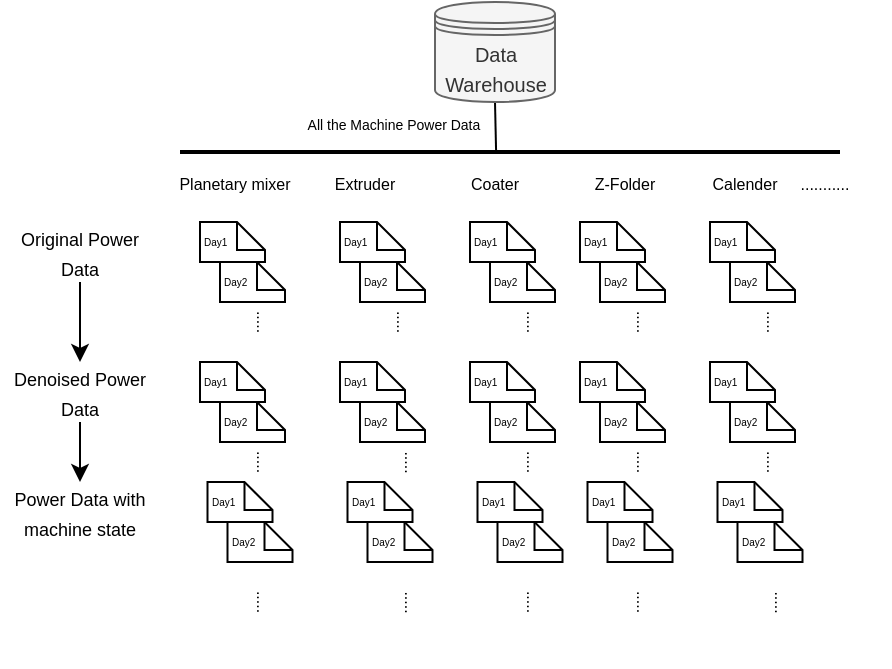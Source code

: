 <mxfile version="12.7.9" type="github">
  <diagram id="1Im3KlK5a-fqZDYA9Dqj" name="Page-1">
    <mxGraphModel dx="615" dy="474" grid="1" gridSize="10" guides="1" tooltips="1" connect="1" arrows="1" fold="1" page="1" pageScale="1" pageWidth="827" pageHeight="1169" math="0" shadow="0">
      <root>
        <mxCell id="0" />
        <mxCell id="1" parent="0" />
        <mxCell id="hU9EMZwozgbWL7tR4kAy-41" style="edgeStyle=orthogonalEdgeStyle;rounded=0;orthogonalLoop=1;jettySize=auto;html=1;exitX=0.5;exitY=1;exitDx=0;exitDy=0;entryX=0.479;entryY=0.558;entryDx=0;entryDy=0;entryPerimeter=0;endArrow=none;endFill=0;" parent="1" source="hU9EMZwozgbWL7tR4kAy-1" target="hU9EMZwozgbWL7tR4kAy-4" edge="1">
          <mxGeometry relative="1" as="geometry" />
        </mxCell>
        <mxCell id="hU9EMZwozgbWL7tR4kAy-1" value="&lt;font style=&quot;font-size: 10px&quot;&gt;Data Warehouse&lt;/font&gt;" style="shape=datastore;whiteSpace=wrap;html=1;fillColor=#f5f5f5;strokeColor=#666666;fontColor=#333333;" parent="1" vertex="1">
          <mxGeometry x="277.5" y="170" width="60" height="50" as="geometry" />
        </mxCell>
        <mxCell id="hU9EMZwozgbWL7tR4kAy-4" value="" style="line;strokeWidth=2;html=1;" parent="1" vertex="1">
          <mxGeometry x="150" y="240" width="330" height="10" as="geometry" />
        </mxCell>
        <mxCell id="hU9EMZwozgbWL7tR4kAy-7" value="&lt;font style=&quot;font-size: 8px&quot;&gt;Planetary mixer&lt;/font&gt;" style="text;html=1;strokeColor=none;fillColor=none;align=center;verticalAlign=middle;whiteSpace=wrap;rounded=0;" parent="1" vertex="1">
          <mxGeometry x="145" y="250" width="65" height="20" as="geometry" />
        </mxCell>
        <mxCell id="hU9EMZwozgbWL7tR4kAy-8" value="&lt;span style=&quot;font-size: 8px&quot;&gt;Extruder&lt;/span&gt;" style="text;html=1;strokeColor=none;fillColor=none;align=center;verticalAlign=middle;whiteSpace=wrap;rounded=0;" parent="1" vertex="1">
          <mxGeometry x="210" y="250" width="65" height="20" as="geometry" />
        </mxCell>
        <mxCell id="hU9EMZwozgbWL7tR4kAy-9" value="&lt;span style=&quot;font-size: 8px&quot;&gt;Coater&lt;/span&gt;" style="text;html=1;strokeColor=none;fillColor=none;align=center;verticalAlign=middle;whiteSpace=wrap;rounded=0;" parent="1" vertex="1">
          <mxGeometry x="275" y="250" width="65" height="20" as="geometry" />
        </mxCell>
        <mxCell id="hU9EMZwozgbWL7tR4kAy-10" value="&lt;span style=&quot;font-size: 8px&quot;&gt;Z-Folder&lt;/span&gt;" style="text;html=1;strokeColor=none;fillColor=none;align=center;verticalAlign=middle;whiteSpace=wrap;rounded=0;" parent="1" vertex="1">
          <mxGeometry x="340" y="250" width="65" height="20" as="geometry" />
        </mxCell>
        <mxCell id="hU9EMZwozgbWL7tR4kAy-11" value="&lt;span style=&quot;font-size: 8px&quot;&gt;Calender&lt;/span&gt;" style="text;html=1;strokeColor=none;fillColor=none;align=center;verticalAlign=middle;whiteSpace=wrap;rounded=0;" parent="1" vertex="1">
          <mxGeometry x="400" y="250" width="65" height="20" as="geometry" />
        </mxCell>
        <mxCell id="hU9EMZwozgbWL7tR4kAy-13" value="&lt;font style=&quot;font-size: 5px&quot;&gt;Day1&lt;/font&gt;" style="shape=note;whiteSpace=wrap;html=1;size=14;verticalAlign=top;align=left;spacingTop=-6;" parent="1" vertex="1">
          <mxGeometry x="160" y="280" width="32.5" height="20" as="geometry" />
        </mxCell>
        <mxCell id="hU9EMZwozgbWL7tR4kAy-14" value="&lt;span style=&quot;font-size: 8px&quot;&gt;...........&lt;/span&gt;" style="text;html=1;strokeColor=none;fillColor=none;align=center;verticalAlign=middle;whiteSpace=wrap;rounded=0;" parent="1" vertex="1">
          <mxGeometry x="440" y="250" width="65" height="20" as="geometry" />
        </mxCell>
        <mxCell id="hU9EMZwozgbWL7tR4kAy-16" value="&lt;font style=&quot;font-size: 5px&quot;&gt;Day2&lt;/font&gt;" style="shape=note;whiteSpace=wrap;html=1;size=14;verticalAlign=top;align=left;spacingTop=-6;" parent="1" vertex="1">
          <mxGeometry x="170" y="300" width="32.5" height="20" as="geometry" />
        </mxCell>
        <mxCell id="hU9EMZwozgbWL7tR4kAy-17" value="&lt;span style=&quot;font-size: 8px&quot;&gt;.....&lt;/span&gt;" style="text;html=1;strokeColor=none;fillColor=none;align=center;verticalAlign=middle;whiteSpace=wrap;rounded=0;rotation=90;" parent="1" vertex="1">
          <mxGeometry x="160" y="320" width="65" height="20" as="geometry" />
        </mxCell>
        <mxCell id="hU9EMZwozgbWL7tR4kAy-18" value="&lt;font style=&quot;font-size: 5px&quot;&gt;Day1&lt;/font&gt;" style="shape=note;whiteSpace=wrap;html=1;size=14;verticalAlign=top;align=left;spacingTop=-6;" parent="1" vertex="1">
          <mxGeometry x="230" y="280" width="32.5" height="20" as="geometry" />
        </mxCell>
        <mxCell id="hU9EMZwozgbWL7tR4kAy-19" value="&lt;font style=&quot;font-size: 5px&quot;&gt;Day2&lt;/font&gt;" style="shape=note;whiteSpace=wrap;html=1;size=14;verticalAlign=top;align=left;spacingTop=-6;" parent="1" vertex="1">
          <mxGeometry x="240" y="300" width="32.5" height="20" as="geometry" />
        </mxCell>
        <mxCell id="hU9EMZwozgbWL7tR4kAy-21" value="&lt;font style=&quot;font-size: 5px&quot;&gt;Day1&lt;/font&gt;" style="shape=note;whiteSpace=wrap;html=1;size=14;verticalAlign=top;align=left;spacingTop=-6;" parent="1" vertex="1">
          <mxGeometry x="295" y="280" width="32.5" height="20" as="geometry" />
        </mxCell>
        <mxCell id="hU9EMZwozgbWL7tR4kAy-22" value="&lt;font style=&quot;font-size: 5px&quot;&gt;Day2&lt;/font&gt;" style="shape=note;whiteSpace=wrap;html=1;size=14;verticalAlign=top;align=left;spacingTop=-6;" parent="1" vertex="1">
          <mxGeometry x="305" y="300" width="32.5" height="20" as="geometry" />
        </mxCell>
        <mxCell id="hU9EMZwozgbWL7tR4kAy-24" value="&lt;font style=&quot;font-size: 5px&quot;&gt;Day1&lt;/font&gt;" style="shape=note;whiteSpace=wrap;html=1;size=14;verticalAlign=top;align=left;spacingTop=-6;" parent="1" vertex="1">
          <mxGeometry x="350" y="280" width="32.5" height="20" as="geometry" />
        </mxCell>
        <mxCell id="hU9EMZwozgbWL7tR4kAy-25" value="&lt;font style=&quot;font-size: 5px&quot;&gt;Day2&lt;/font&gt;" style="shape=note;whiteSpace=wrap;html=1;size=14;verticalAlign=top;align=left;spacingTop=-6;" parent="1" vertex="1">
          <mxGeometry x="360" y="300" width="32.5" height="20" as="geometry" />
        </mxCell>
        <mxCell id="hU9EMZwozgbWL7tR4kAy-27" value="&lt;font style=&quot;font-size: 5px&quot;&gt;Day1&lt;/font&gt;" style="shape=note;whiteSpace=wrap;html=1;size=14;verticalAlign=top;align=left;spacingTop=-6;" parent="1" vertex="1">
          <mxGeometry x="415" y="280" width="32.5" height="20" as="geometry" />
        </mxCell>
        <mxCell id="hU9EMZwozgbWL7tR4kAy-28" value="&lt;font style=&quot;font-size: 5px&quot;&gt;Day2&lt;/font&gt;" style="shape=note;whiteSpace=wrap;html=1;size=14;verticalAlign=top;align=left;spacingTop=-6;" parent="1" vertex="1">
          <mxGeometry x="425" y="300" width="32.5" height="20" as="geometry" />
        </mxCell>
        <mxCell id="hU9EMZwozgbWL7tR4kAy-31" value="&lt;font style=&quot;font-size: 7px&quot;&gt;&amp;nbsp;All the Machine Power Data&lt;/font&gt;" style="text;html=1;strokeColor=none;fillColor=none;align=center;verticalAlign=middle;whiteSpace=wrap;rounded=0;" parent="1" vertex="1">
          <mxGeometry x="196.25" y="220" width="120" height="20" as="geometry" />
        </mxCell>
        <mxCell id="hU9EMZwozgbWL7tR4kAy-42" value="&lt;span style=&quot;font-size: 8px&quot;&gt;.....&lt;/span&gt;" style="text;html=1;strokeColor=none;fillColor=none;align=center;verticalAlign=middle;whiteSpace=wrap;rounded=0;rotation=90;" parent="1" vertex="1">
          <mxGeometry x="230" y="320" width="65" height="20" as="geometry" />
        </mxCell>
        <mxCell id="hU9EMZwozgbWL7tR4kAy-43" value="&lt;span style=&quot;font-size: 8px&quot;&gt;.....&lt;/span&gt;" style="text;html=1;strokeColor=none;fillColor=none;align=center;verticalAlign=middle;whiteSpace=wrap;rounded=0;rotation=90;" parent="1" vertex="1">
          <mxGeometry x="295" y="320" width="65" height="20" as="geometry" />
        </mxCell>
        <mxCell id="hU9EMZwozgbWL7tR4kAy-44" value="&lt;span style=&quot;font-size: 8px&quot;&gt;.....&lt;/span&gt;" style="text;html=1;strokeColor=none;fillColor=none;align=center;verticalAlign=middle;whiteSpace=wrap;rounded=0;rotation=90;" parent="1" vertex="1">
          <mxGeometry x="350" y="320" width="65" height="20" as="geometry" />
        </mxCell>
        <mxCell id="hU9EMZwozgbWL7tR4kAy-45" value="&lt;span style=&quot;font-size: 8px&quot;&gt;.....&lt;/span&gt;" style="text;html=1;strokeColor=none;fillColor=none;align=center;verticalAlign=middle;whiteSpace=wrap;rounded=0;rotation=90;" parent="1" vertex="1">
          <mxGeometry x="415" y="320" width="65" height="20" as="geometry" />
        </mxCell>
        <mxCell id="_BsNh5nk4Pey6JfAYXOk-28" style="edgeStyle=orthogonalEdgeStyle;rounded=0;orthogonalLoop=1;jettySize=auto;html=1;exitX=0.5;exitY=1;exitDx=0;exitDy=0;" edge="1" parent="1" source="_BsNh5nk4Pey6JfAYXOk-1" target="_BsNh5nk4Pey6JfAYXOk-12">
          <mxGeometry relative="1" as="geometry" />
        </mxCell>
        <mxCell id="_BsNh5nk4Pey6JfAYXOk-1" value="&lt;font style=&quot;font-size: 9px&quot;&gt;Original Power Data&lt;/font&gt;" style="text;html=1;strokeColor=none;fillColor=none;align=center;verticalAlign=middle;whiteSpace=wrap;rounded=0;" vertex="1" parent="1">
          <mxGeometry x="60" y="280" width="80" height="30" as="geometry" />
        </mxCell>
        <mxCell id="_BsNh5nk4Pey6JfAYXOk-2" value="&lt;font style=&quot;font-size: 5px&quot;&gt;Day1&lt;/font&gt;" style="shape=note;whiteSpace=wrap;html=1;size=14;verticalAlign=top;align=left;spacingTop=-6;" vertex="1" parent="1">
          <mxGeometry x="160" y="350" width="32.5" height="20" as="geometry" />
        </mxCell>
        <mxCell id="_BsNh5nk4Pey6JfAYXOk-3" value="&lt;font style=&quot;font-size: 5px&quot;&gt;Day2&lt;/font&gt;" style="shape=note;whiteSpace=wrap;html=1;size=14;verticalAlign=top;align=left;spacingTop=-6;" vertex="1" parent="1">
          <mxGeometry x="170" y="370" width="32.5" height="20" as="geometry" />
        </mxCell>
        <mxCell id="_BsNh5nk4Pey6JfAYXOk-4" value="&lt;font style=&quot;font-size: 5px&quot;&gt;Day1&lt;/font&gt;" style="shape=note;whiteSpace=wrap;html=1;size=14;verticalAlign=top;align=left;spacingTop=-6;" vertex="1" parent="1">
          <mxGeometry x="230" y="350" width="32.5" height="20" as="geometry" />
        </mxCell>
        <mxCell id="_BsNh5nk4Pey6JfAYXOk-5" value="&lt;font style=&quot;font-size: 5px&quot;&gt;Day2&lt;/font&gt;" style="shape=note;whiteSpace=wrap;html=1;size=14;verticalAlign=top;align=left;spacingTop=-6;" vertex="1" parent="1">
          <mxGeometry x="240" y="370" width="32.5" height="20" as="geometry" />
        </mxCell>
        <mxCell id="_BsNh5nk4Pey6JfAYXOk-6" value="&lt;font style=&quot;font-size: 5px&quot;&gt;Day1&lt;/font&gt;" style="shape=note;whiteSpace=wrap;html=1;size=14;verticalAlign=top;align=left;spacingTop=-6;" vertex="1" parent="1">
          <mxGeometry x="295" y="350" width="32.5" height="20" as="geometry" />
        </mxCell>
        <mxCell id="_BsNh5nk4Pey6JfAYXOk-7" value="&lt;font style=&quot;font-size: 5px&quot;&gt;Day2&lt;/font&gt;" style="shape=note;whiteSpace=wrap;html=1;size=14;verticalAlign=top;align=left;spacingTop=-6;" vertex="1" parent="1">
          <mxGeometry x="305" y="370" width="32.5" height="20" as="geometry" />
        </mxCell>
        <mxCell id="_BsNh5nk4Pey6JfAYXOk-8" value="&lt;font style=&quot;font-size: 5px&quot;&gt;Day1&lt;/font&gt;" style="shape=note;whiteSpace=wrap;html=1;size=14;verticalAlign=top;align=left;spacingTop=-6;" vertex="1" parent="1">
          <mxGeometry x="350" y="350" width="32.5" height="20" as="geometry" />
        </mxCell>
        <mxCell id="_BsNh5nk4Pey6JfAYXOk-9" value="&lt;font style=&quot;font-size: 5px&quot;&gt;Day2&lt;/font&gt;" style="shape=note;whiteSpace=wrap;html=1;size=14;verticalAlign=top;align=left;spacingTop=-6;" vertex="1" parent="1">
          <mxGeometry x="360" y="370" width="32.5" height="20" as="geometry" />
        </mxCell>
        <mxCell id="_BsNh5nk4Pey6JfAYXOk-10" value="&lt;font style=&quot;font-size: 5px&quot;&gt;Day1&lt;/font&gt;" style="shape=note;whiteSpace=wrap;html=1;size=14;verticalAlign=top;align=left;spacingTop=-6;" vertex="1" parent="1">
          <mxGeometry x="415" y="350" width="32.5" height="20" as="geometry" />
        </mxCell>
        <mxCell id="_BsNh5nk4Pey6JfAYXOk-11" value="&lt;font style=&quot;font-size: 5px&quot;&gt;Day2&lt;/font&gt;" style="shape=note;whiteSpace=wrap;html=1;size=14;verticalAlign=top;align=left;spacingTop=-6;" vertex="1" parent="1">
          <mxGeometry x="425" y="370" width="32.5" height="20" as="geometry" />
        </mxCell>
        <mxCell id="_BsNh5nk4Pey6JfAYXOk-29" style="edgeStyle=orthogonalEdgeStyle;rounded=0;orthogonalLoop=1;jettySize=auto;html=1;exitX=0.5;exitY=1;exitDx=0;exitDy=0;" edge="1" parent="1" source="_BsNh5nk4Pey6JfAYXOk-12" target="_BsNh5nk4Pey6JfAYXOk-23">
          <mxGeometry relative="1" as="geometry" />
        </mxCell>
        <mxCell id="_BsNh5nk4Pey6JfAYXOk-12" value="&lt;font style=&quot;font-size: 9px&quot;&gt;Denoised Power Data&lt;/font&gt;" style="text;html=1;strokeColor=none;fillColor=none;align=center;verticalAlign=middle;whiteSpace=wrap;rounded=0;" vertex="1" parent="1">
          <mxGeometry x="60" y="350" width="80" height="30" as="geometry" />
        </mxCell>
        <mxCell id="_BsNh5nk4Pey6JfAYXOk-13" value="&lt;font style=&quot;font-size: 5px&quot;&gt;Day1&lt;/font&gt;" style="shape=note;whiteSpace=wrap;html=1;size=14;verticalAlign=top;align=left;spacingTop=-6;" vertex="1" parent="1">
          <mxGeometry x="163.75" y="410" width="32.5" height="20" as="geometry" />
        </mxCell>
        <mxCell id="_BsNh5nk4Pey6JfAYXOk-14" value="&lt;font style=&quot;font-size: 5px&quot;&gt;Day2&lt;/font&gt;" style="shape=note;whiteSpace=wrap;html=1;size=14;verticalAlign=top;align=left;spacingTop=-6;" vertex="1" parent="1">
          <mxGeometry x="173.75" y="430" width="32.5" height="20" as="geometry" />
        </mxCell>
        <mxCell id="_BsNh5nk4Pey6JfAYXOk-15" value="&lt;font style=&quot;font-size: 5px&quot;&gt;Day1&lt;/font&gt;" style="shape=note;whiteSpace=wrap;html=1;size=14;verticalAlign=top;align=left;spacingTop=-6;" vertex="1" parent="1">
          <mxGeometry x="233.75" y="410" width="32.5" height="20" as="geometry" />
        </mxCell>
        <mxCell id="_BsNh5nk4Pey6JfAYXOk-16" value="&lt;font style=&quot;font-size: 5px&quot;&gt;Day2&lt;/font&gt;" style="shape=note;whiteSpace=wrap;html=1;size=14;verticalAlign=top;align=left;spacingTop=-6;" vertex="1" parent="1">
          <mxGeometry x="243.75" y="430" width="32.5" height="20" as="geometry" />
        </mxCell>
        <mxCell id="_BsNh5nk4Pey6JfAYXOk-17" value="&lt;font style=&quot;font-size: 5px&quot;&gt;Day1&lt;/font&gt;" style="shape=note;whiteSpace=wrap;html=1;size=14;verticalAlign=top;align=left;spacingTop=-6;" vertex="1" parent="1">
          <mxGeometry x="298.75" y="410" width="32.5" height="20" as="geometry" />
        </mxCell>
        <mxCell id="_BsNh5nk4Pey6JfAYXOk-18" value="&lt;font style=&quot;font-size: 5px&quot;&gt;Day2&lt;/font&gt;" style="shape=note;whiteSpace=wrap;html=1;size=14;verticalAlign=top;align=left;spacingTop=-6;" vertex="1" parent="1">
          <mxGeometry x="308.75" y="430" width="32.5" height="20" as="geometry" />
        </mxCell>
        <mxCell id="_BsNh5nk4Pey6JfAYXOk-19" value="&lt;font style=&quot;font-size: 5px&quot;&gt;Day1&lt;/font&gt;" style="shape=note;whiteSpace=wrap;html=1;size=14;verticalAlign=top;align=left;spacingTop=-6;" vertex="1" parent="1">
          <mxGeometry x="353.75" y="410" width="32.5" height="20" as="geometry" />
        </mxCell>
        <mxCell id="_BsNh5nk4Pey6JfAYXOk-20" value="&lt;font style=&quot;font-size: 5px&quot;&gt;Day2&lt;/font&gt;" style="shape=note;whiteSpace=wrap;html=1;size=14;verticalAlign=top;align=left;spacingTop=-6;" vertex="1" parent="1">
          <mxGeometry x="363.75" y="430" width="32.5" height="20" as="geometry" />
        </mxCell>
        <mxCell id="_BsNh5nk4Pey6JfAYXOk-21" value="&lt;font style=&quot;font-size: 5px&quot;&gt;Day1&lt;/font&gt;" style="shape=note;whiteSpace=wrap;html=1;size=14;verticalAlign=top;align=left;spacingTop=-6;" vertex="1" parent="1">
          <mxGeometry x="418.75" y="410" width="32.5" height="20" as="geometry" />
        </mxCell>
        <mxCell id="_BsNh5nk4Pey6JfAYXOk-22" value="&lt;font style=&quot;font-size: 5px&quot;&gt;Day2&lt;/font&gt;" style="shape=note;whiteSpace=wrap;html=1;size=14;verticalAlign=top;align=left;spacingTop=-6;" vertex="1" parent="1">
          <mxGeometry x="428.75" y="430" width="32.5" height="20" as="geometry" />
        </mxCell>
        <mxCell id="_BsNh5nk4Pey6JfAYXOk-23" value="&lt;font style=&quot;font-size: 9px&quot;&gt;Power Data with machine state&lt;/font&gt;" style="text;html=1;strokeColor=none;fillColor=none;align=center;verticalAlign=middle;whiteSpace=wrap;rounded=0;" vertex="1" parent="1">
          <mxGeometry x="60" y="410" width="80" height="30" as="geometry" />
        </mxCell>
        <mxCell id="_BsNh5nk4Pey6JfAYXOk-30" value="&lt;span style=&quot;font-size: 8px&quot;&gt;.....&lt;/span&gt;" style="text;html=1;strokeColor=none;fillColor=none;align=center;verticalAlign=middle;whiteSpace=wrap;rounded=0;rotation=90;" vertex="1" parent="1">
          <mxGeometry x="160" y="390" width="65" height="20" as="geometry" />
        </mxCell>
        <mxCell id="_BsNh5nk4Pey6JfAYXOk-31" value="&lt;span style=&quot;font-size: 8px&quot;&gt;.....&lt;/span&gt;" style="text;html=1;strokeColor=none;fillColor=none;align=center;verticalAlign=middle;whiteSpace=wrap;rounded=0;rotation=90;" vertex="1" parent="1">
          <mxGeometry x="160" y="460" width="65" height="20" as="geometry" />
        </mxCell>
        <mxCell id="_BsNh5nk4Pey6JfAYXOk-32" value="&lt;span style=&quot;font-size: 8px&quot;&gt;.....&lt;/span&gt;" style="text;html=1;strokeColor=none;fillColor=none;align=center;verticalAlign=middle;whiteSpace=wrap;rounded=0;rotation=90;" vertex="1" parent="1">
          <mxGeometry x="233.75" y="390" width="65" height="20" as="geometry" />
        </mxCell>
        <mxCell id="_BsNh5nk4Pey6JfAYXOk-33" value="&lt;span style=&quot;font-size: 8px&quot;&gt;.....&lt;/span&gt;" style="text;html=1;strokeColor=none;fillColor=none;align=center;verticalAlign=middle;whiteSpace=wrap;rounded=0;rotation=90;" vertex="1" parent="1">
          <mxGeometry x="295" y="390" width="65" height="20" as="geometry" />
        </mxCell>
        <mxCell id="_BsNh5nk4Pey6JfAYXOk-34" value="&lt;span style=&quot;font-size: 8px&quot;&gt;.....&lt;/span&gt;" style="text;html=1;strokeColor=none;fillColor=none;align=center;verticalAlign=middle;whiteSpace=wrap;rounded=0;rotation=90;" vertex="1" parent="1">
          <mxGeometry x="350" y="390" width="65" height="20" as="geometry" />
        </mxCell>
        <mxCell id="_BsNh5nk4Pey6JfAYXOk-35" value="&lt;span style=&quot;font-size: 8px&quot;&gt;.....&lt;/span&gt;" style="text;html=1;strokeColor=none;fillColor=none;align=center;verticalAlign=middle;whiteSpace=wrap;rounded=0;rotation=90;" vertex="1" parent="1">
          <mxGeometry x="415" y="390" width="65" height="20" as="geometry" />
        </mxCell>
        <mxCell id="_BsNh5nk4Pey6JfAYXOk-36" value="&lt;span style=&quot;font-size: 8px&quot;&gt;.....&lt;/span&gt;" style="text;html=1;strokeColor=none;fillColor=none;align=center;verticalAlign=middle;whiteSpace=wrap;rounded=0;rotation=90;" vertex="1" parent="1">
          <mxGeometry x="233.75" y="460" width="65" height="20" as="geometry" />
        </mxCell>
        <mxCell id="_BsNh5nk4Pey6JfAYXOk-37" value="&lt;span style=&quot;font-size: 8px&quot;&gt;.....&lt;/span&gt;" style="text;html=1;strokeColor=none;fillColor=none;align=center;verticalAlign=middle;whiteSpace=wrap;rounded=0;rotation=90;" vertex="1" parent="1">
          <mxGeometry x="295" y="460" width="65" height="20" as="geometry" />
        </mxCell>
        <mxCell id="_BsNh5nk4Pey6JfAYXOk-38" value="&lt;span style=&quot;font-size: 8px&quot;&gt;.....&lt;/span&gt;" style="text;html=1;strokeColor=none;fillColor=none;align=center;verticalAlign=middle;whiteSpace=wrap;rounded=0;rotation=90;" vertex="1" parent="1">
          <mxGeometry x="350" y="460" width="65" height="20" as="geometry" />
        </mxCell>
        <mxCell id="_BsNh5nk4Pey6JfAYXOk-39" value="&lt;span style=&quot;font-size: 8px&quot;&gt;.....&lt;/span&gt;" style="text;html=1;strokeColor=none;fillColor=none;align=center;verticalAlign=middle;whiteSpace=wrap;rounded=0;rotation=90;" vertex="1" parent="1">
          <mxGeometry x="418.75" y="460" width="65" height="20" as="geometry" />
        </mxCell>
      </root>
    </mxGraphModel>
  </diagram>
</mxfile>

